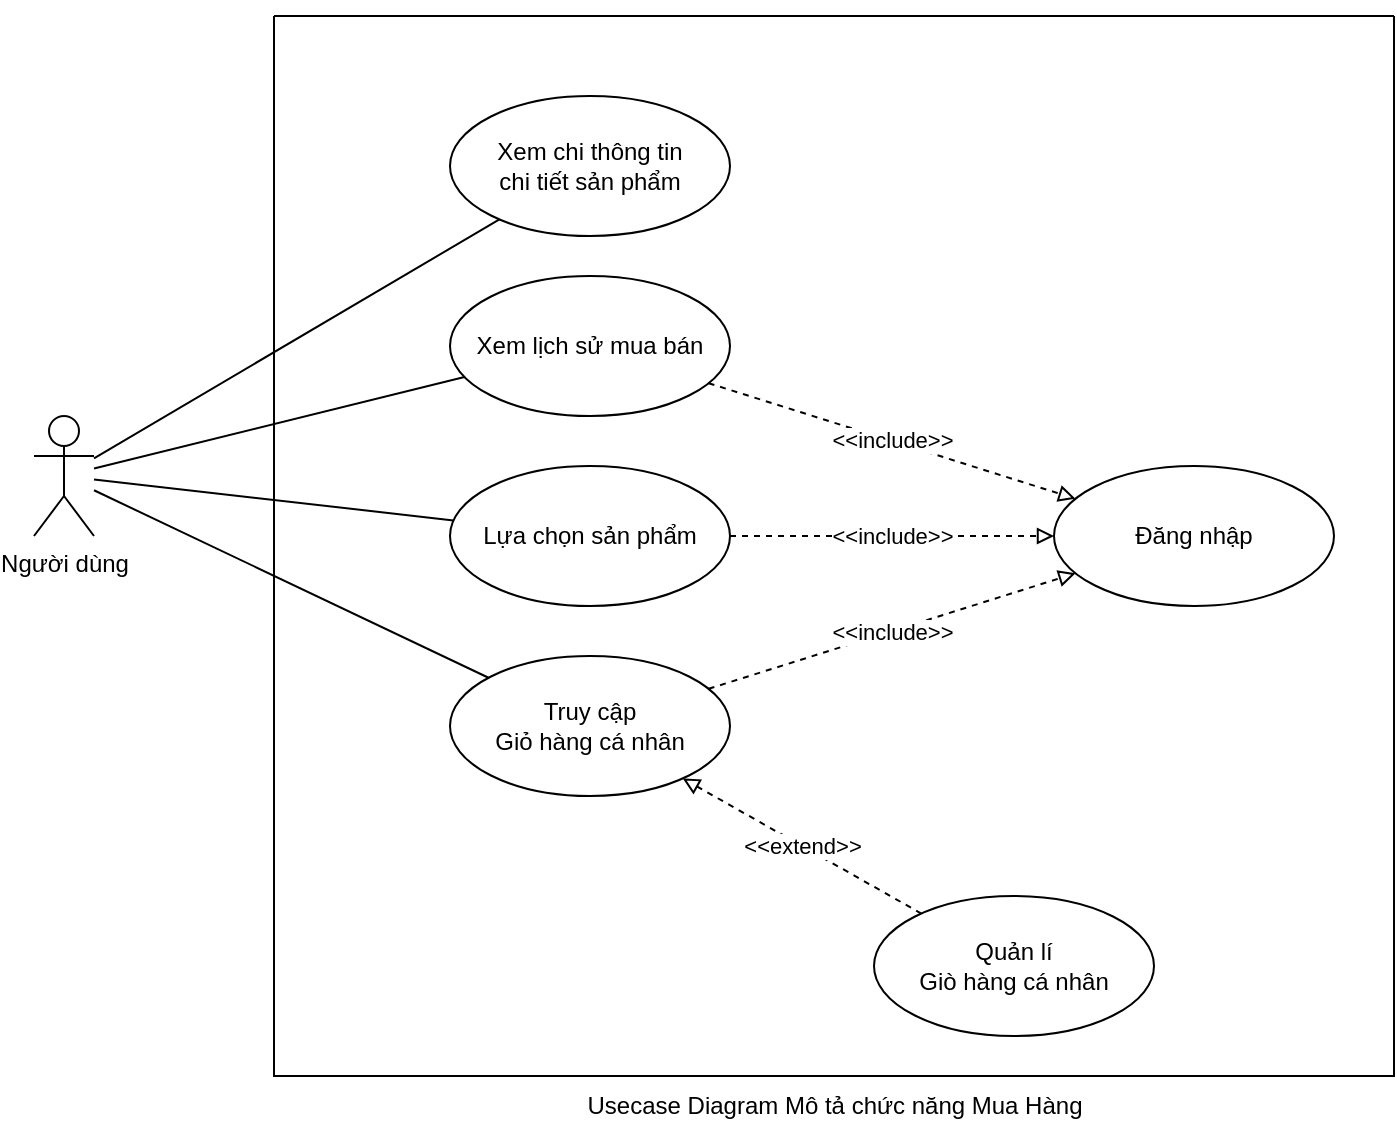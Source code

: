 <mxfile version="16.5.1" type="device"><diagram id="eaRcA5cD4J3pZK5ogcdu" name="Page-1"><mxGraphModel dx="1422" dy="2003" grid="1" gridSize="10" guides="1" tooltips="1" connect="1" arrows="1" fold="1" page="1" pageScale="1" pageWidth="850" pageHeight="1100" math="0" shadow="0"><root><mxCell id="0"/><mxCell id="1" parent="0"/><mxCell id="1wCWkCasWox4JVjCag2D-4" style="rounded=0;orthogonalLoop=1;jettySize=auto;html=1;endArrow=none;endFill=0;" parent="1" source="1wCWkCasWox4JVjCag2D-1" target="1wCWkCasWox4JVjCag2D-3" edge="1"><mxGeometry relative="1" as="geometry"/></mxCell><mxCell id="HprN2mrw6eKEptRfYI8U-17" style="edgeStyle=none;rounded=0;orthogonalLoop=1;jettySize=auto;html=1;startArrow=none;startFill=0;endArrow=none;endFill=0;" parent="1" source="1wCWkCasWox4JVjCag2D-1" target="HprN2mrw6eKEptRfYI8U-16" edge="1"><mxGeometry relative="1" as="geometry"/></mxCell><mxCell id="HprN2mrw6eKEptRfYI8U-20" style="edgeStyle=none;rounded=0;orthogonalLoop=1;jettySize=auto;html=1;startArrow=none;startFill=0;endArrow=none;endFill=0;" parent="1" source="1wCWkCasWox4JVjCag2D-1" target="HprN2mrw6eKEptRfYI8U-19" edge="1"><mxGeometry relative="1" as="geometry"/></mxCell><mxCell id="1wCWkCasWox4JVjCag2D-1" value="Người dùng" style="shape=umlActor;verticalLabelPosition=bottom;verticalAlign=top;html=1;outlineConnect=0;" parent="1" vertex="1"><mxGeometry x="85" y="-615" width="30" height="60" as="geometry"/></mxCell><mxCell id="1wCWkCasWox4JVjCag2D-2" value="" style="swimlane;startSize=0;" parent="1" vertex="1"><mxGeometry x="205" y="-815" width="560" height="530" as="geometry"/></mxCell><mxCell id="1wCWkCasWox4JVjCag2D-3" value="Xem chi thông tin&lt;br&gt;chi tiết sản phẩm" style="ellipse;whiteSpace=wrap;html=1;" parent="1wCWkCasWox4JVjCag2D-2" vertex="1"><mxGeometry x="88" y="40" width="140" height="70" as="geometry"/></mxCell><mxCell id="1wCWkCasWox4JVjCag2D-5" value="Đăng nhập" style="ellipse;whiteSpace=wrap;html=1;" parent="1wCWkCasWox4JVjCag2D-2" vertex="1"><mxGeometry x="390" y="225" width="140" height="70" as="geometry"/></mxCell><mxCell id="HprN2mrw6eKEptRfYI8U-9" value="&amp;lt;&amp;lt;include&amp;gt;&amp;gt;" style="edgeStyle=none;rounded=0;orthogonalLoop=1;jettySize=auto;html=1;startArrow=none;startFill=0;endArrow=block;endFill=0;dashed=1;" parent="1wCWkCasWox4JVjCag2D-2" source="HprN2mrw6eKEptRfYI8U-2" target="1wCWkCasWox4JVjCag2D-5" edge="1"><mxGeometry relative="1" as="geometry"/></mxCell><mxCell id="HprN2mrw6eKEptRfYI8U-2" value="Lựa chọn sản phẩm" style="ellipse;whiteSpace=wrap;html=1;" parent="1wCWkCasWox4JVjCag2D-2" vertex="1"><mxGeometry x="88" y="225" width="140" height="70" as="geometry"/></mxCell><mxCell id="HprN2mrw6eKEptRfYI8U-18" value="&amp;lt;&amp;lt;include&amp;gt;&amp;gt;" style="edgeStyle=none;rounded=0;orthogonalLoop=1;jettySize=auto;html=1;dashed=1;startArrow=none;startFill=0;endArrow=block;endFill=0;" parent="1wCWkCasWox4JVjCag2D-2" source="HprN2mrw6eKEptRfYI8U-16" target="1wCWkCasWox4JVjCag2D-5" edge="1"><mxGeometry relative="1" as="geometry"/></mxCell><mxCell id="HprN2mrw6eKEptRfYI8U-25" value="&amp;lt;&amp;lt;extend&amp;gt;&amp;gt;" style="edgeStyle=none;rounded=0;orthogonalLoop=1;jettySize=auto;html=1;startArrow=block;startFill=0;endArrow=none;endFill=0;dashed=1;" parent="1wCWkCasWox4JVjCag2D-2" source="HprN2mrw6eKEptRfYI8U-16" target="HprN2mrw6eKEptRfYI8U-24" edge="1"><mxGeometry relative="1" as="geometry"/></mxCell><mxCell id="HprN2mrw6eKEptRfYI8U-16" value="Truy cập&lt;br&gt;Giỏ hàng cá nhân" style="ellipse;whiteSpace=wrap;html=1;" parent="1wCWkCasWox4JVjCag2D-2" vertex="1"><mxGeometry x="88" y="320" width="140" height="70" as="geometry"/></mxCell><mxCell id="HprN2mrw6eKEptRfYI8U-19" value="Xem lịch sử mua bán" style="ellipse;whiteSpace=wrap;html=1;" parent="1wCWkCasWox4JVjCag2D-2" vertex="1"><mxGeometry x="88" y="130" width="140" height="70" as="geometry"/></mxCell><mxCell id="HprN2mrw6eKEptRfYI8U-22" value="&amp;lt;&amp;lt;include&amp;gt;&amp;gt;" style="edgeStyle=none;rounded=0;orthogonalLoop=1;jettySize=auto;html=1;startArrow=none;startFill=0;endArrow=block;endFill=0;dashed=1;" parent="1wCWkCasWox4JVjCag2D-2" source="HprN2mrw6eKEptRfYI8U-19" target="1wCWkCasWox4JVjCag2D-5" edge="1"><mxGeometry relative="1" as="geometry"><mxPoint x="248" y="140" as="sourcePoint"/><mxPoint x="358" y="140" as="targetPoint"/></mxGeometry></mxCell><mxCell id="HprN2mrw6eKEptRfYI8U-24" value="Quản lí&lt;br&gt;Giò hàng cá nhân" style="ellipse;whiteSpace=wrap;html=1;" parent="1wCWkCasWox4JVjCag2D-2" vertex="1"><mxGeometry x="300" y="440" width="140" height="70" as="geometry"/></mxCell><mxCell id="1wCWkCasWox4JVjCag2D-20" style="edgeStyle=none;rounded=0;orthogonalLoop=1;jettySize=auto;html=1;exitX=0.5;exitY=0;exitDx=0;exitDy=0;dashed=1;strokeColor=default;" parent="1" source="1wCWkCasWox4JVjCag2D-2" target="1wCWkCasWox4JVjCag2D-2" edge="1"><mxGeometry relative="1" as="geometry"/></mxCell><mxCell id="HprN2mrw6eKEptRfYI8U-4" style="rounded=0;orthogonalLoop=1;jettySize=auto;html=1;endArrow=none;endFill=0;" parent="1" source="1wCWkCasWox4JVjCag2D-1" target="HprN2mrw6eKEptRfYI8U-2" edge="1"><mxGeometry relative="1" as="geometry"><mxPoint x="165" y="-629.758" as="sourcePoint"/><mxPoint x="324.098" y="-791.595" as="targetPoint"/></mxGeometry></mxCell><mxCell id="auOGy8X_LAbCzxl7wldA-1" value="Usecase Diagram Mô tả chức năng Mua Hàng" style="text;html=1;align=center;verticalAlign=middle;resizable=0;points=[];autosize=1;strokeColor=none;fillColor=none;" vertex="1" parent="1"><mxGeometry x="355" y="-280" width="260" height="20" as="geometry"/></mxCell></root></mxGraphModel></diagram></mxfile>